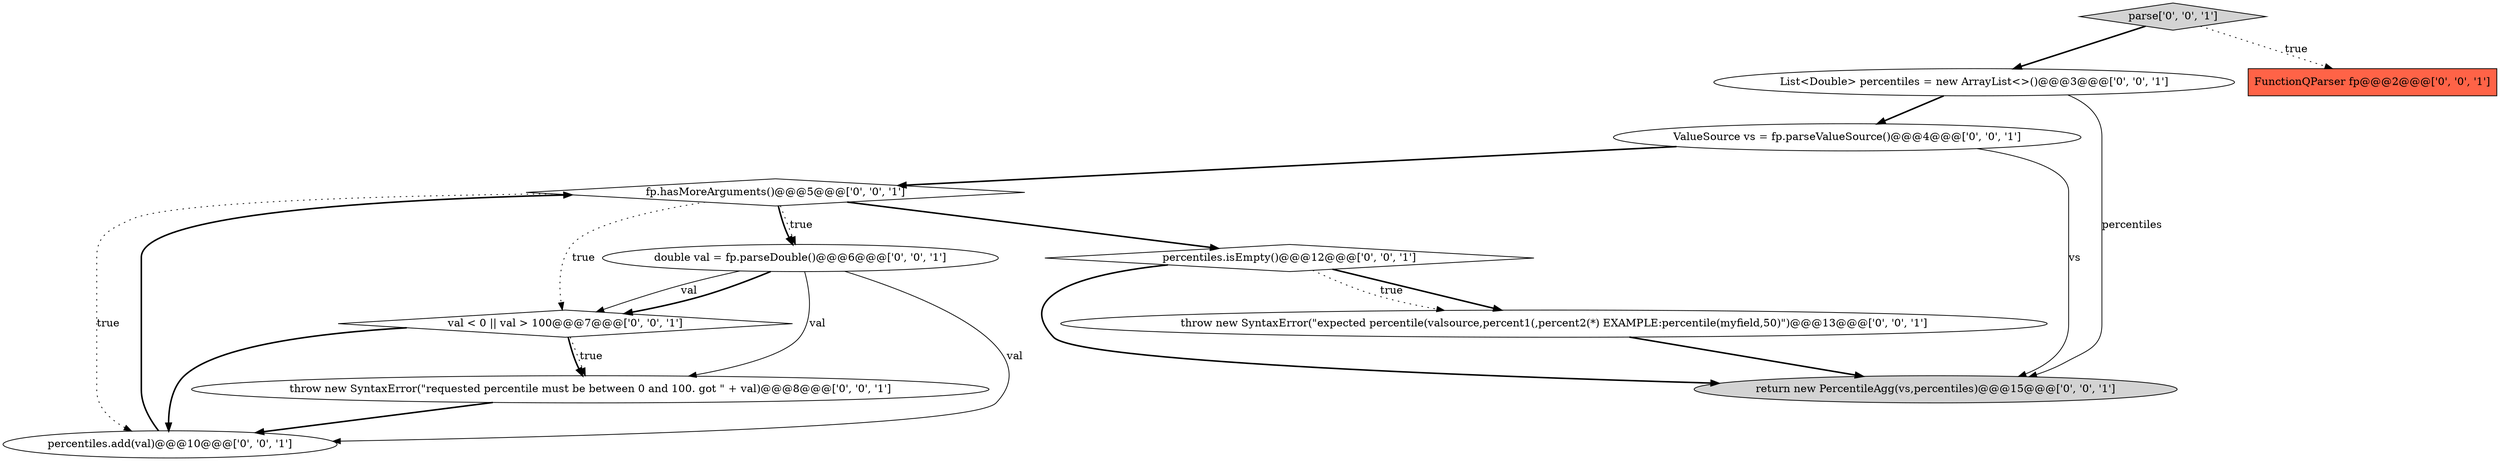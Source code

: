 digraph {
9 [style = filled, label = "List<Double> percentiles = new ArrayList<>()@@@3@@@['0', '0', '1']", fillcolor = white, shape = ellipse image = "AAA0AAABBB3BBB"];
6 [style = filled, label = "FunctionQParser fp@@@2@@@['0', '0', '1']", fillcolor = tomato, shape = box image = "AAA0AAABBB3BBB"];
7 [style = filled, label = "percentiles.add(val)@@@10@@@['0', '0', '1']", fillcolor = white, shape = ellipse image = "AAA0AAABBB3BBB"];
0 [style = filled, label = "throw new SyntaxError(\"requested percentile must be between 0 and 100. got \" + val)@@@8@@@['0', '0', '1']", fillcolor = white, shape = ellipse image = "AAA0AAABBB3BBB"];
2 [style = filled, label = "fp.hasMoreArguments()@@@5@@@['0', '0', '1']", fillcolor = white, shape = diamond image = "AAA0AAABBB3BBB"];
5 [style = filled, label = "parse['0', '0', '1']", fillcolor = lightgray, shape = diamond image = "AAA0AAABBB3BBB"];
11 [style = filled, label = "return new PercentileAgg(vs,percentiles)@@@15@@@['0', '0', '1']", fillcolor = lightgray, shape = ellipse image = "AAA0AAABBB3BBB"];
1 [style = filled, label = "ValueSource vs = fp.parseValueSource()@@@4@@@['0', '0', '1']", fillcolor = white, shape = ellipse image = "AAA0AAABBB3BBB"];
3 [style = filled, label = "percentiles.isEmpty()@@@12@@@['0', '0', '1']", fillcolor = white, shape = diamond image = "AAA0AAABBB3BBB"];
4 [style = filled, label = "val < 0 || val > 100@@@7@@@['0', '0', '1']", fillcolor = white, shape = diamond image = "AAA0AAABBB3BBB"];
8 [style = filled, label = "double val = fp.parseDouble()@@@6@@@['0', '0', '1']", fillcolor = white, shape = ellipse image = "AAA0AAABBB3BBB"];
10 [style = filled, label = "throw new SyntaxError(\"expected percentile(valsource,percent1(,percent2(*) EXAMPLE:percentile(myfield,50)\")@@@13@@@['0', '0', '1']", fillcolor = white, shape = ellipse image = "AAA0AAABBB3BBB"];
3->10 [style = bold, label=""];
3->11 [style = bold, label=""];
4->7 [style = bold, label=""];
2->4 [style = dotted, label="true"];
8->4 [style = bold, label=""];
2->8 [style = dotted, label="true"];
0->7 [style = bold, label=""];
1->11 [style = solid, label="vs"];
10->11 [style = bold, label=""];
5->9 [style = bold, label=""];
4->0 [style = dotted, label="true"];
2->8 [style = bold, label=""];
2->3 [style = bold, label=""];
8->0 [style = solid, label="val"];
3->10 [style = dotted, label="true"];
5->6 [style = dotted, label="true"];
8->7 [style = solid, label="val"];
9->11 [style = solid, label="percentiles"];
4->0 [style = bold, label=""];
9->1 [style = bold, label=""];
1->2 [style = bold, label=""];
8->4 [style = solid, label="val"];
2->7 [style = dotted, label="true"];
7->2 [style = bold, label=""];
}
